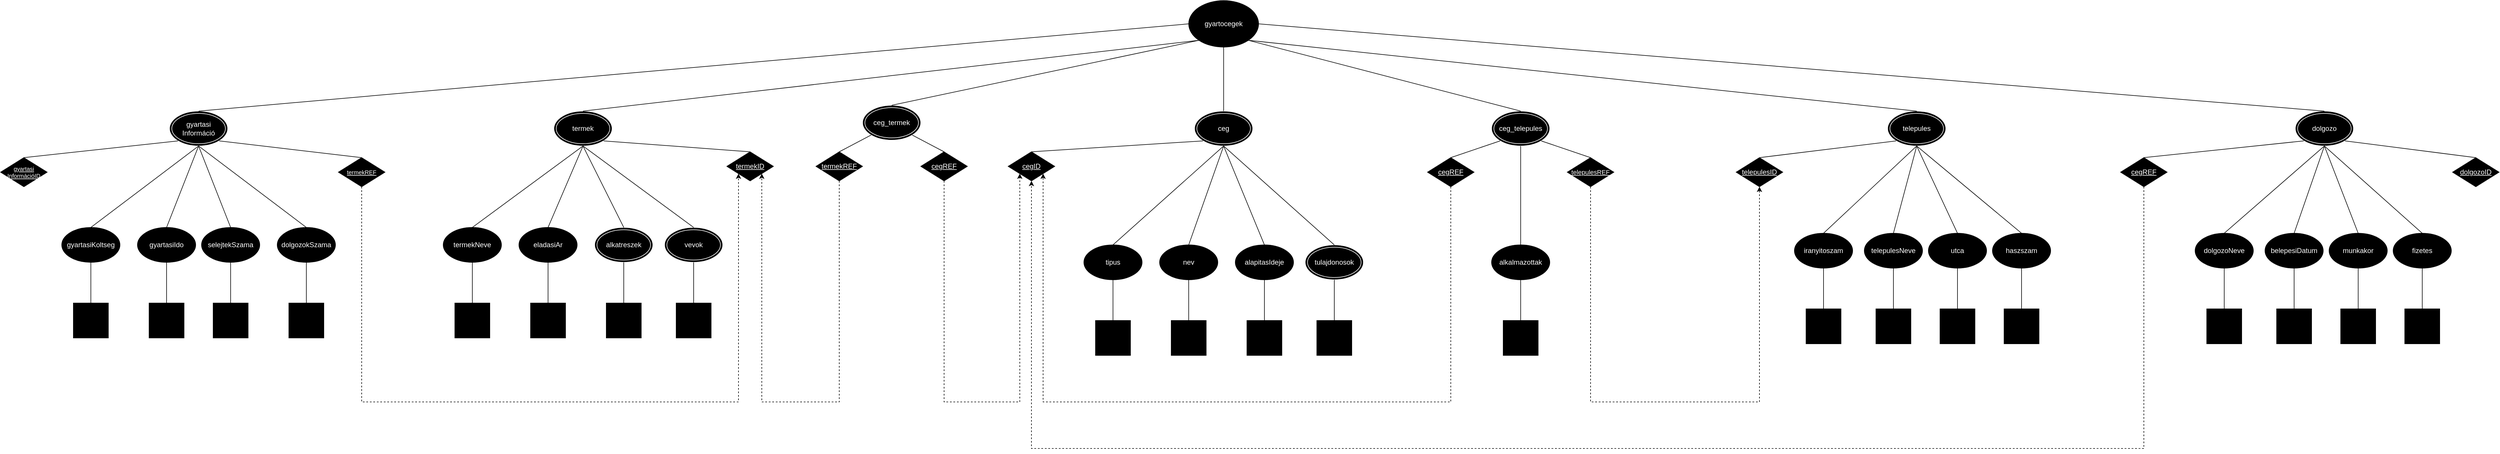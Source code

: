 <mxfile version="22.1.4" type="device">
  <diagram name="1 oldal" id="Rs6_arZtTbq6OqlRmlSQ">
    <mxGraphModel dx="4452" dy="1070" grid="1" gridSize="10" guides="1" tooltips="1" connect="1" arrows="1" fold="1" page="1" pageScale="1" pageWidth="827" pageHeight="1169" math="0" shadow="0">
      <root>
        <mxCell id="0" />
        <mxCell id="1" parent="0" />
        <mxCell id="69vFRkAeD7c9XC2ptMdu-1" value="gyartocegek" style="ellipse;whiteSpace=wrap;html=1;fillColor=#000000;fontColor=#FFFFFF;" vertex="1" parent="1">
          <mxGeometry x="340" y="30" width="120" height="80" as="geometry" />
        </mxCell>
        <mxCell id="69vFRkAeD7c9XC2ptMdu-2" value="ceg" style="ellipse;shape=doubleEllipse;whiteSpace=wrap;html=1;fillColor=#000000;strokeColor=#FFFFFF;fontColor=#FFFFFF;" vertex="1" parent="1">
          <mxGeometry x="350" y="220" width="100" height="60" as="geometry" />
        </mxCell>
        <mxCell id="69vFRkAeD7c9XC2ptMdu-3" value="telepules" style="ellipse;shape=doubleEllipse;whiteSpace=wrap;html=1;fillColor=#000000;strokeColor=#FFFFFF;fontColor=#FFFFFF;" vertex="1" parent="1">
          <mxGeometry x="1540" y="220" width="100" height="60" as="geometry" />
        </mxCell>
        <mxCell id="69vFRkAeD7c9XC2ptMdu-4" value="termek" style="ellipse;shape=doubleEllipse;whiteSpace=wrap;html=1;fillColor=#000000;strokeColor=#FFFFFF;fontColor=#FFFFFF;" vertex="1" parent="1">
          <mxGeometry x="-750" y="220" width="100" height="60" as="geometry" />
        </mxCell>
        <mxCell id="69vFRkAeD7c9XC2ptMdu-5" value="ceg_termek" style="ellipse;shape=doubleEllipse;whiteSpace=wrap;html=1;fillColor=#000000;strokeColor=#FFFFFF;fontColor=#FFFFFF;" vertex="1" parent="1">
          <mxGeometry x="-220" y="210" width="100" height="60" as="geometry" />
        </mxCell>
        <mxCell id="69vFRkAeD7c9XC2ptMdu-6" value="ceg_telepules" style="ellipse;shape=doubleEllipse;whiteSpace=wrap;html=1;fillColor=#000000;strokeColor=#FFFFFF;fontColor=#FFFFFF;" vertex="1" parent="1">
          <mxGeometry x="860" y="220" width="100" height="60" as="geometry" />
        </mxCell>
        <mxCell id="69vFRkAeD7c9XC2ptMdu-7" value="dolgozo" style="ellipse;shape=doubleEllipse;whiteSpace=wrap;html=1;fillColor=#000000;strokeColor=#FFFFFF;fontColor=#FFFFFF;" vertex="1" parent="1">
          <mxGeometry x="2240" y="220" width="100" height="60" as="geometry" />
        </mxCell>
        <mxCell id="69vFRkAeD7c9XC2ptMdu-8" value="gyartasi&lt;br&gt;Információ" style="ellipse;shape=doubleEllipse;whiteSpace=wrap;html=1;fillColor=#000000;strokeColor=#FFFFFF;fontColor=#FFFFFF;" vertex="1" parent="1">
          <mxGeometry x="-1410" y="220" width="100" height="60" as="geometry" />
        </mxCell>
        <mxCell id="69vFRkAeD7c9XC2ptMdu-9" value="&lt;u&gt;cegID&lt;/u&gt;" style="rhombus;whiteSpace=wrap;html=1;fontColor=#FFFFFF;fillColor=#000000;" vertex="1" parent="1">
          <mxGeometry x="30" y="290" width="80" height="50" as="geometry" />
        </mxCell>
        <mxCell id="69vFRkAeD7c9XC2ptMdu-10" value="&lt;u&gt;termekID&lt;/u&gt;" style="rhombus;whiteSpace=wrap;html=1;fontColor=#FFFFFF;fillColor=#000000;" vertex="1" parent="1">
          <mxGeometry x="-453" y="290" width="80" height="50" as="geometry" />
        </mxCell>
        <mxCell id="69vFRkAeD7c9XC2ptMdu-11" value="&lt;u style=&quot;font-size: 10px;&quot;&gt;gyartasi&lt;br style=&quot;font-size: 10px;&quot;&gt;InformációID&lt;br style=&quot;font-size: 10px;&quot;&gt;&lt;/u&gt;" style="rhombus;whiteSpace=wrap;html=1;fontColor=#FFFFFF;fillColor=#000000;fontSize=10;" vertex="1" parent="1">
          <mxGeometry x="-1700" y="300" width="80" height="50" as="geometry" />
        </mxCell>
        <mxCell id="69vFRkAeD7c9XC2ptMdu-12" value="&lt;u&gt;cegREF&lt;/u&gt;" style="rhombus;whiteSpace=wrap;html=1;fontColor=#FFFFFF;fillColor=#000000;" vertex="1" parent="1">
          <mxGeometry x="750" y="300" width="80" height="50" as="geometry" />
        </mxCell>
        <mxCell id="69vFRkAeD7c9XC2ptMdu-13" value="&lt;u style=&quot;font-size: 11px;&quot;&gt;telepulesREF&lt;/u&gt;" style="rhombus;whiteSpace=wrap;html=1;fontColor=#FFFFFF;fillColor=#000000;fontSize=11;" vertex="1" parent="1">
          <mxGeometry x="990" y="300" width="80" height="50" as="geometry" />
        </mxCell>
        <mxCell id="69vFRkAeD7c9XC2ptMdu-14" value="&lt;u&gt;cegREF&lt;/u&gt;" style="rhombus;whiteSpace=wrap;html=1;fontColor=#FFFFFF;fillColor=#000000;" vertex="1" parent="1">
          <mxGeometry x="-120" y="290" width="80" height="50" as="geometry" />
        </mxCell>
        <mxCell id="69vFRkAeD7c9XC2ptMdu-15" value="&lt;u&gt;termekREF&lt;/u&gt;" style="rhombus;whiteSpace=wrap;html=1;fontColor=#FFFFFF;fillColor=#000000;" vertex="1" parent="1">
          <mxGeometry x="-300" y="290" width="80" height="50" as="geometry" />
        </mxCell>
        <mxCell id="69vFRkAeD7c9XC2ptMdu-16" value="&lt;u&gt;telepulesID&lt;/u&gt;" style="rhombus;whiteSpace=wrap;html=1;fontColor=#FFFFFF;fillColor=#000000;" vertex="1" parent="1">
          <mxGeometry x="1280" y="300" width="80" height="50" as="geometry" />
        </mxCell>
        <mxCell id="69vFRkAeD7c9XC2ptMdu-17" value="&lt;u&gt;dolgozoID&lt;/u&gt;" style="rhombus;whiteSpace=wrap;html=1;fontColor=#FFFFFF;fillColor=#000000;" vertex="1" parent="1">
          <mxGeometry x="2510" y="300" width="80" height="50" as="geometry" />
        </mxCell>
        <mxCell id="69vFRkAeD7c9XC2ptMdu-18" value="&lt;u&gt;cegREF&lt;/u&gt;" style="rhombus;whiteSpace=wrap;html=1;fontColor=#FFFFFF;fillColor=#000000;" vertex="1" parent="1">
          <mxGeometry x="1940" y="300" width="80" height="50" as="geometry" />
        </mxCell>
        <mxCell id="69vFRkAeD7c9XC2ptMdu-131" style="edgeStyle=elbowEdgeStyle;rounded=0;orthogonalLoop=1;jettySize=auto;html=1;exitX=0.5;exitY=1;exitDx=0;exitDy=0;entryX=0;entryY=1;entryDx=0;entryDy=0;elbow=vertical;dashed=1;" edge="1" parent="1" source="69vFRkAeD7c9XC2ptMdu-19" target="69vFRkAeD7c9XC2ptMdu-10">
          <mxGeometry relative="1" as="geometry">
            <Array as="points">
              <mxPoint x="-770" y="720" />
            </Array>
          </mxGeometry>
        </mxCell>
        <mxCell id="69vFRkAeD7c9XC2ptMdu-19" value="&lt;u style=&quot;font-size: 10px;&quot;&gt;termekREF&lt;br style=&quot;font-size: 10px;&quot;&gt;&lt;/u&gt;" style="rhombus;whiteSpace=wrap;html=1;fontColor=#FFFFFF;fillColor=#000000;fontSize=10;" vertex="1" parent="1">
          <mxGeometry x="-1120" y="300" width="80" height="50" as="geometry" />
        </mxCell>
        <mxCell id="69vFRkAeD7c9XC2ptMdu-20" value="nev" style="ellipse;whiteSpace=wrap;html=1;fontColor=#FFFFFF;fillColor=#000000;" vertex="1" parent="1">
          <mxGeometry x="290" y="450" width="100" height="60" as="geometry" />
        </mxCell>
        <mxCell id="69vFRkAeD7c9XC2ptMdu-21" value="tipus" style="ellipse;whiteSpace=wrap;html=1;fontColor=#FFFFFF;fillColor=#000000;" vertex="1" parent="1">
          <mxGeometry x="160" y="450" width="100" height="60" as="geometry" />
        </mxCell>
        <mxCell id="69vFRkAeD7c9XC2ptMdu-22" value="alapitasIdeje" style="ellipse;whiteSpace=wrap;html=1;fontColor=#FFFFFF;fillColor=#000000;" vertex="1" parent="1">
          <mxGeometry x="420" y="450" width="100" height="60" as="geometry" />
        </mxCell>
        <mxCell id="69vFRkAeD7c9XC2ptMdu-23" value="tulajdonosok" style="ellipse;shape=doubleEllipse;whiteSpace=wrap;html=1;fillColor=#000000;strokeColor=#FFFFFF;fontColor=#FFFFFF;" vertex="1" parent="1">
          <mxGeometry x="540" y="450" width="100" height="60" as="geometry" />
        </mxCell>
        <mxCell id="69vFRkAeD7c9XC2ptMdu-24" value="" style="whiteSpace=wrap;html=1;aspect=fixed;fillColor=#000000;" vertex="1" parent="1">
          <mxGeometry x="180" y="580" width="60" height="60" as="geometry" />
        </mxCell>
        <mxCell id="69vFRkAeD7c9XC2ptMdu-25" value="" style="whiteSpace=wrap;html=1;aspect=fixed;fillColor=#000000;" vertex="1" parent="1">
          <mxGeometry x="310" y="580" width="60" height="60" as="geometry" />
        </mxCell>
        <mxCell id="69vFRkAeD7c9XC2ptMdu-26" value="" style="whiteSpace=wrap;html=1;aspect=fixed;fillColor=#000000;" vertex="1" parent="1">
          <mxGeometry x="440" y="580" width="60" height="60" as="geometry" />
        </mxCell>
        <mxCell id="69vFRkAeD7c9XC2ptMdu-27" value="" style="whiteSpace=wrap;html=1;aspect=fixed;fillColor=#000000;" vertex="1" parent="1">
          <mxGeometry x="560" y="580" width="60" height="60" as="geometry" />
        </mxCell>
        <mxCell id="69vFRkAeD7c9XC2ptMdu-28" value="alkalmazottak" style="ellipse;whiteSpace=wrap;html=1;fontColor=#FFFFFF;fillColor=#000000;" vertex="1" parent="1">
          <mxGeometry x="860" y="450" width="100" height="60" as="geometry" />
        </mxCell>
        <mxCell id="69vFRkAeD7c9XC2ptMdu-29" value="" style="whiteSpace=wrap;html=1;aspect=fixed;fillColor=#000000;" vertex="1" parent="1">
          <mxGeometry x="880" y="580" width="60" height="60" as="geometry" />
        </mxCell>
        <mxCell id="69vFRkAeD7c9XC2ptMdu-32" value="iranyitoszam" style="ellipse;whiteSpace=wrap;html=1;fontColor=#FFFFFF;fillColor=#000000;" vertex="1" parent="1">
          <mxGeometry x="1380" y="430" width="100" height="60" as="geometry" />
        </mxCell>
        <mxCell id="69vFRkAeD7c9XC2ptMdu-33" value="" style="whiteSpace=wrap;html=1;aspect=fixed;fillColor=#000000;" vertex="1" parent="1">
          <mxGeometry x="1400" y="560" width="60" height="60" as="geometry" />
        </mxCell>
        <mxCell id="69vFRkAeD7c9XC2ptMdu-34" value="telepulesNeve" style="ellipse;whiteSpace=wrap;html=1;fontColor=#FFFFFF;fillColor=#000000;" vertex="1" parent="1">
          <mxGeometry x="1500" y="430" width="100" height="60" as="geometry" />
        </mxCell>
        <mxCell id="69vFRkAeD7c9XC2ptMdu-35" value="" style="whiteSpace=wrap;html=1;aspect=fixed;fillColor=#000000;" vertex="1" parent="1">
          <mxGeometry x="1520" y="560" width="60" height="60" as="geometry" />
        </mxCell>
        <mxCell id="69vFRkAeD7c9XC2ptMdu-36" value="utca" style="ellipse;whiteSpace=wrap;html=1;fontColor=#FFFFFF;fillColor=#000000;" vertex="1" parent="1">
          <mxGeometry x="1610" y="430" width="100" height="60" as="geometry" />
        </mxCell>
        <mxCell id="69vFRkAeD7c9XC2ptMdu-37" value="" style="whiteSpace=wrap;html=1;aspect=fixed;fillColor=#000000;" vertex="1" parent="1">
          <mxGeometry x="1630" y="560" width="60" height="60" as="geometry" />
        </mxCell>
        <mxCell id="69vFRkAeD7c9XC2ptMdu-38" value="haszszam" style="ellipse;whiteSpace=wrap;html=1;fontColor=#FFFFFF;fillColor=#000000;" vertex="1" parent="1">
          <mxGeometry x="1720" y="430" width="100" height="60" as="geometry" />
        </mxCell>
        <mxCell id="69vFRkAeD7c9XC2ptMdu-39" value="" style="whiteSpace=wrap;html=1;aspect=fixed;fillColor=#000000;" vertex="1" parent="1">
          <mxGeometry x="1740" y="560" width="60" height="60" as="geometry" />
        </mxCell>
        <mxCell id="69vFRkAeD7c9XC2ptMdu-40" value="dolgozoNeve" style="ellipse;whiteSpace=wrap;html=1;fontColor=#FFFFFF;fillColor=#000000;" vertex="1" parent="1">
          <mxGeometry x="2068" y="430" width="100" height="60" as="geometry" />
        </mxCell>
        <mxCell id="69vFRkAeD7c9XC2ptMdu-41" value="" style="whiteSpace=wrap;html=1;aspect=fixed;fillColor=#000000;" vertex="1" parent="1">
          <mxGeometry x="2088" y="560" width="60" height="60" as="geometry" />
        </mxCell>
        <mxCell id="69vFRkAeD7c9XC2ptMdu-42" value="belepesiDatum" style="ellipse;whiteSpace=wrap;html=1;fontColor=#FFFFFF;fillColor=#000000;" vertex="1" parent="1">
          <mxGeometry x="2188" y="430" width="100" height="60" as="geometry" />
        </mxCell>
        <mxCell id="69vFRkAeD7c9XC2ptMdu-43" value="" style="whiteSpace=wrap;html=1;aspect=fixed;fillColor=#000000;" vertex="1" parent="1">
          <mxGeometry x="2208" y="560" width="60" height="60" as="geometry" />
        </mxCell>
        <mxCell id="69vFRkAeD7c9XC2ptMdu-44" value="munkakor" style="ellipse;whiteSpace=wrap;html=1;fontColor=#FFFFFF;fillColor=#000000;" vertex="1" parent="1">
          <mxGeometry x="2298" y="430" width="100" height="60" as="geometry" />
        </mxCell>
        <mxCell id="69vFRkAeD7c9XC2ptMdu-45" value="" style="whiteSpace=wrap;html=1;aspect=fixed;fillColor=#000000;" vertex="1" parent="1">
          <mxGeometry x="2318" y="560" width="60" height="60" as="geometry" />
        </mxCell>
        <mxCell id="69vFRkAeD7c9XC2ptMdu-46" value="fizetes" style="ellipse;whiteSpace=wrap;html=1;fontColor=#FFFFFF;fillColor=#000000;" vertex="1" parent="1">
          <mxGeometry x="2408" y="430" width="100" height="60" as="geometry" />
        </mxCell>
        <mxCell id="69vFRkAeD7c9XC2ptMdu-47" value="" style="whiteSpace=wrap;html=1;aspect=fixed;fillColor=#000000;" vertex="1" parent="1">
          <mxGeometry x="2428" y="560" width="60" height="60" as="geometry" />
        </mxCell>
        <mxCell id="69vFRkAeD7c9XC2ptMdu-48" value="eladasiAr" style="ellipse;whiteSpace=wrap;html=1;fontColor=#FFFFFF;fillColor=#000000;" vertex="1" parent="1">
          <mxGeometry x="-810" y="420" width="100" height="60" as="geometry" />
        </mxCell>
        <mxCell id="69vFRkAeD7c9XC2ptMdu-49" value="termekNeve" style="ellipse;whiteSpace=wrap;html=1;fontColor=#FFFFFF;fillColor=#000000;" vertex="1" parent="1">
          <mxGeometry x="-940" y="420" width="100" height="60" as="geometry" />
        </mxCell>
        <mxCell id="69vFRkAeD7c9XC2ptMdu-50" value="" style="whiteSpace=wrap;html=1;aspect=fixed;fillColor=#000000;" vertex="1" parent="1">
          <mxGeometry x="-920" y="550" width="60" height="60" as="geometry" />
        </mxCell>
        <mxCell id="69vFRkAeD7c9XC2ptMdu-51" value="" style="whiteSpace=wrap;html=1;aspect=fixed;fillColor=#000000;" vertex="1" parent="1">
          <mxGeometry x="-790" y="550" width="60" height="60" as="geometry" />
        </mxCell>
        <mxCell id="69vFRkAeD7c9XC2ptMdu-52" value="alkatreszek" style="ellipse;shape=doubleEllipse;whiteSpace=wrap;html=1;fillColor=#000000;strokeColor=#FFFFFF;fontColor=#FFFFFF;" vertex="1" parent="1">
          <mxGeometry x="-680" y="420" width="100" height="60" as="geometry" />
        </mxCell>
        <mxCell id="69vFRkAeD7c9XC2ptMdu-53" value="" style="whiteSpace=wrap;html=1;aspect=fixed;fillColor=#000000;" vertex="1" parent="1">
          <mxGeometry x="-660" y="550" width="60" height="60" as="geometry" />
        </mxCell>
        <mxCell id="69vFRkAeD7c9XC2ptMdu-54" value="vevok" style="ellipse;shape=doubleEllipse;whiteSpace=wrap;html=1;fillColor=#000000;strokeColor=#FFFFFF;fontColor=#FFFFFF;" vertex="1" parent="1">
          <mxGeometry x="-560" y="420" width="100" height="60" as="geometry" />
        </mxCell>
        <mxCell id="69vFRkAeD7c9XC2ptMdu-55" value="" style="whiteSpace=wrap;html=1;aspect=fixed;fillColor=#000000;" vertex="1" parent="1">
          <mxGeometry x="-540" y="550" width="60" height="60" as="geometry" />
        </mxCell>
        <mxCell id="69vFRkAeD7c9XC2ptMdu-56" value="gyartasiIdo" style="ellipse;whiteSpace=wrap;html=1;fontColor=#FFFFFF;fillColor=#000000;" vertex="1" parent="1">
          <mxGeometry x="-1465" y="420" width="100" height="60" as="geometry" />
        </mxCell>
        <mxCell id="69vFRkAeD7c9XC2ptMdu-57" value="gyartasiKoltseg" style="ellipse;whiteSpace=wrap;html=1;fontColor=#FFFFFF;fillColor=#000000;" vertex="1" parent="1">
          <mxGeometry x="-1595" y="420" width="100" height="60" as="geometry" />
        </mxCell>
        <mxCell id="69vFRkAeD7c9XC2ptMdu-58" value="" style="whiteSpace=wrap;html=1;aspect=fixed;fillColor=#000000;" vertex="1" parent="1">
          <mxGeometry x="-1575" y="550" width="60" height="60" as="geometry" />
        </mxCell>
        <mxCell id="69vFRkAeD7c9XC2ptMdu-59" value="" style="whiteSpace=wrap;html=1;aspect=fixed;fillColor=#000000;" vertex="1" parent="1">
          <mxGeometry x="-1445" y="550" width="60" height="60" as="geometry" />
        </mxCell>
        <mxCell id="69vFRkAeD7c9XC2ptMdu-60" value="dolgozokSzama" style="ellipse;whiteSpace=wrap;html=1;fontColor=#FFFFFF;fillColor=#000000;" vertex="1" parent="1">
          <mxGeometry x="-1225" y="420" width="100" height="60" as="geometry" />
        </mxCell>
        <mxCell id="69vFRkAeD7c9XC2ptMdu-61" value="selejtekSzama" style="ellipse;whiteSpace=wrap;html=1;fontColor=#FFFFFF;fillColor=#000000;" vertex="1" parent="1">
          <mxGeometry x="-1355" y="420" width="100" height="60" as="geometry" />
        </mxCell>
        <mxCell id="69vFRkAeD7c9XC2ptMdu-62" value="" style="whiteSpace=wrap;html=1;aspect=fixed;fillColor=#000000;" vertex="1" parent="1">
          <mxGeometry x="-1335" y="550" width="60" height="60" as="geometry" />
        </mxCell>
        <mxCell id="69vFRkAeD7c9XC2ptMdu-63" value="" style="whiteSpace=wrap;html=1;aspect=fixed;fillColor=#000000;" vertex="1" parent="1">
          <mxGeometry x="-1205" y="550" width="60" height="60" as="geometry" />
        </mxCell>
        <mxCell id="69vFRkAeD7c9XC2ptMdu-68" value="" style="endArrow=none;html=1;rounded=0;entryX=0.5;entryY=1;entryDx=0;entryDy=0;exitX=0.5;exitY=0;exitDx=0;exitDy=0;strokeWidth=1;" edge="1" parent="1" source="69vFRkAeD7c9XC2ptMdu-60" target="69vFRkAeD7c9XC2ptMdu-8">
          <mxGeometry width="50" height="50" relative="1" as="geometry">
            <mxPoint x="-980" y="370" as="sourcePoint" />
            <mxPoint x="-930" y="320" as="targetPoint" />
          </mxGeometry>
        </mxCell>
        <mxCell id="69vFRkAeD7c9XC2ptMdu-69" value="" style="endArrow=none;html=1;rounded=0;entryX=0.5;entryY=1;entryDx=0;entryDy=0;exitX=0.5;exitY=0;exitDx=0;exitDy=0;strokeWidth=1;" edge="1" parent="1" source="69vFRkAeD7c9XC2ptMdu-61" target="69vFRkAeD7c9XC2ptMdu-8">
          <mxGeometry width="50" height="50" relative="1" as="geometry">
            <mxPoint x="-1165" y="430" as="sourcePoint" />
            <mxPoint x="-1350" y="290" as="targetPoint" />
          </mxGeometry>
        </mxCell>
        <mxCell id="69vFRkAeD7c9XC2ptMdu-70" value="" style="endArrow=none;html=1;rounded=0;entryX=0.5;entryY=1;entryDx=0;entryDy=0;exitX=0.5;exitY=0;exitDx=0;exitDy=0;strokeWidth=1;" edge="1" parent="1" source="69vFRkAeD7c9XC2ptMdu-56" target="69vFRkAeD7c9XC2ptMdu-8">
          <mxGeometry width="50" height="50" relative="1" as="geometry">
            <mxPoint x="-1295" y="430" as="sourcePoint" />
            <mxPoint x="-1350" y="290" as="targetPoint" />
          </mxGeometry>
        </mxCell>
        <mxCell id="69vFRkAeD7c9XC2ptMdu-71" value="" style="endArrow=none;html=1;rounded=0;entryX=0.5;entryY=1;entryDx=0;entryDy=0;exitX=0.5;exitY=0;exitDx=0;exitDy=0;strokeWidth=1;" edge="1" parent="1" source="69vFRkAeD7c9XC2ptMdu-57" target="69vFRkAeD7c9XC2ptMdu-8">
          <mxGeometry width="50" height="50" relative="1" as="geometry">
            <mxPoint x="-1285" y="440" as="sourcePoint" />
            <mxPoint x="-1340" y="300" as="targetPoint" />
          </mxGeometry>
        </mxCell>
        <mxCell id="69vFRkAeD7c9XC2ptMdu-72" value="" style="endArrow=none;html=1;rounded=0;entryX=0.5;entryY=1;entryDx=0;entryDy=0;strokeWidth=1;" edge="1" parent="1" source="69vFRkAeD7c9XC2ptMdu-58" target="69vFRkAeD7c9XC2ptMdu-57">
          <mxGeometry width="50" height="50" relative="1" as="geometry">
            <mxPoint x="-1535" y="430" as="sourcePoint" />
            <mxPoint x="-1350" y="290" as="targetPoint" />
          </mxGeometry>
        </mxCell>
        <mxCell id="69vFRkAeD7c9XC2ptMdu-73" value="" style="endArrow=none;html=1;rounded=0;entryX=0.5;entryY=1;entryDx=0;entryDy=0;strokeWidth=1;exitX=0.5;exitY=0;exitDx=0;exitDy=0;" edge="1" parent="1" source="69vFRkAeD7c9XC2ptMdu-59" target="69vFRkAeD7c9XC2ptMdu-56">
          <mxGeometry width="50" height="50" relative="1" as="geometry">
            <mxPoint x="-1535" y="560" as="sourcePoint" />
            <mxPoint x="-1535" y="490" as="targetPoint" />
          </mxGeometry>
        </mxCell>
        <mxCell id="69vFRkAeD7c9XC2ptMdu-74" value="" style="endArrow=none;html=1;rounded=0;entryX=0.5;entryY=1;entryDx=0;entryDy=0;strokeWidth=1;exitX=0.5;exitY=0;exitDx=0;exitDy=0;" edge="1" parent="1" source="69vFRkAeD7c9XC2ptMdu-62" target="69vFRkAeD7c9XC2ptMdu-61">
          <mxGeometry width="50" height="50" relative="1" as="geometry">
            <mxPoint x="-1525" y="570" as="sourcePoint" />
            <mxPoint x="-1525" y="500" as="targetPoint" />
          </mxGeometry>
        </mxCell>
        <mxCell id="69vFRkAeD7c9XC2ptMdu-75" value="" style="endArrow=none;html=1;rounded=0;entryX=0.5;entryY=1;entryDx=0;entryDy=0;strokeWidth=1;exitX=0.5;exitY=0;exitDx=0;exitDy=0;" edge="1" parent="1" source="69vFRkAeD7c9XC2ptMdu-63" target="69vFRkAeD7c9XC2ptMdu-60">
          <mxGeometry width="50" height="50" relative="1" as="geometry">
            <mxPoint x="-1515" y="580" as="sourcePoint" />
            <mxPoint x="-1515" y="510" as="targetPoint" />
          </mxGeometry>
        </mxCell>
        <mxCell id="69vFRkAeD7c9XC2ptMdu-76" value="" style="endArrow=none;html=1;rounded=0;entryX=0.5;entryY=1;entryDx=0;entryDy=0;strokeWidth=1;exitX=0.5;exitY=0;exitDx=0;exitDy=0;" edge="1" parent="1" source="69vFRkAeD7c9XC2ptMdu-49" target="69vFRkAeD7c9XC2ptMdu-4">
          <mxGeometry width="50" height="50" relative="1" as="geometry">
            <mxPoint x="-1505" y="590" as="sourcePoint" />
            <mxPoint x="-1505" y="520" as="targetPoint" />
          </mxGeometry>
        </mxCell>
        <mxCell id="69vFRkAeD7c9XC2ptMdu-78" value="" style="endArrow=none;html=1;rounded=0;entryX=0.5;entryY=1;entryDx=0;entryDy=0;strokeWidth=1;exitX=0.5;exitY=0;exitDx=0;exitDy=0;" edge="1" parent="1" source="69vFRkAeD7c9XC2ptMdu-48" target="69vFRkAeD7c9XC2ptMdu-4">
          <mxGeometry width="50" height="50" relative="1" as="geometry">
            <mxPoint x="-880" y="430" as="sourcePoint" />
            <mxPoint x="-690" y="290" as="targetPoint" />
          </mxGeometry>
        </mxCell>
        <mxCell id="69vFRkAeD7c9XC2ptMdu-79" value="" style="endArrow=none;html=1;rounded=0;entryX=0.5;entryY=1;entryDx=0;entryDy=0;strokeWidth=1;exitX=0.5;exitY=0;exitDx=0;exitDy=0;" edge="1" parent="1" source="69vFRkAeD7c9XC2ptMdu-52" target="69vFRkAeD7c9XC2ptMdu-4">
          <mxGeometry width="50" height="50" relative="1" as="geometry">
            <mxPoint x="-870" y="440" as="sourcePoint" />
            <mxPoint x="-680" y="300" as="targetPoint" />
          </mxGeometry>
        </mxCell>
        <mxCell id="69vFRkAeD7c9XC2ptMdu-80" value="" style="endArrow=none;html=1;rounded=0;entryX=0.5;entryY=1;entryDx=0;entryDy=0;strokeWidth=1;exitX=0.5;exitY=0;exitDx=0;exitDy=0;" edge="1" parent="1" source="69vFRkAeD7c9XC2ptMdu-54" target="69vFRkAeD7c9XC2ptMdu-4">
          <mxGeometry width="50" height="50" relative="1" as="geometry">
            <mxPoint x="-860" y="450" as="sourcePoint" />
            <mxPoint x="-670" y="310" as="targetPoint" />
          </mxGeometry>
        </mxCell>
        <mxCell id="69vFRkAeD7c9XC2ptMdu-81" value="" style="endArrow=none;html=1;rounded=0;entryX=0.5;entryY=1;entryDx=0;entryDy=0;strokeWidth=1;exitX=0.5;exitY=0;exitDx=0;exitDy=0;" edge="1" parent="1" source="69vFRkAeD7c9XC2ptMdu-50" target="69vFRkAeD7c9XC2ptMdu-49">
          <mxGeometry width="50" height="50" relative="1" as="geometry">
            <mxPoint x="-850" y="460" as="sourcePoint" />
            <mxPoint x="-660" y="320" as="targetPoint" />
          </mxGeometry>
        </mxCell>
        <mxCell id="69vFRkAeD7c9XC2ptMdu-82" value="" style="endArrow=none;html=1;rounded=0;entryX=0.5;entryY=1;entryDx=0;entryDy=0;strokeWidth=1;exitX=0.5;exitY=0;exitDx=0;exitDy=0;" edge="1" parent="1" source="69vFRkAeD7c9XC2ptMdu-51" target="69vFRkAeD7c9XC2ptMdu-48">
          <mxGeometry width="50" height="50" relative="1" as="geometry">
            <mxPoint x="-880" y="560" as="sourcePoint" />
            <mxPoint x="-880" y="490" as="targetPoint" />
          </mxGeometry>
        </mxCell>
        <mxCell id="69vFRkAeD7c9XC2ptMdu-83" value="" style="endArrow=none;html=1;rounded=0;entryX=0.5;entryY=1;entryDx=0;entryDy=0;strokeWidth=1;exitX=0.5;exitY=0;exitDx=0;exitDy=0;" edge="1" parent="1" source="69vFRkAeD7c9XC2ptMdu-53" target="69vFRkAeD7c9XC2ptMdu-52">
          <mxGeometry width="50" height="50" relative="1" as="geometry">
            <mxPoint x="-870" y="570" as="sourcePoint" />
            <mxPoint x="-870" y="500" as="targetPoint" />
          </mxGeometry>
        </mxCell>
        <mxCell id="69vFRkAeD7c9XC2ptMdu-84" value="" style="endArrow=none;html=1;rounded=0;entryX=0.5;entryY=1;entryDx=0;entryDy=0;strokeWidth=1;exitX=0.5;exitY=0;exitDx=0;exitDy=0;" edge="1" parent="1" source="69vFRkAeD7c9XC2ptMdu-55" target="69vFRkAeD7c9XC2ptMdu-54">
          <mxGeometry width="50" height="50" relative="1" as="geometry">
            <mxPoint x="-860" y="580" as="sourcePoint" />
            <mxPoint x="-860" y="510" as="targetPoint" />
          </mxGeometry>
        </mxCell>
        <mxCell id="69vFRkAeD7c9XC2ptMdu-85" value="" style="endArrow=none;html=1;rounded=0;entryX=0;entryY=1;entryDx=0;entryDy=0;exitX=0.5;exitY=0;exitDx=0;exitDy=0;strokeWidth=1;" edge="1" parent="1" source="69vFRkAeD7c9XC2ptMdu-11" target="69vFRkAeD7c9XC2ptMdu-8">
          <mxGeometry width="50" height="50" relative="1" as="geometry">
            <mxPoint x="-1535" y="430" as="sourcePoint" />
            <mxPoint x="-1350" y="290" as="targetPoint" />
          </mxGeometry>
        </mxCell>
        <mxCell id="69vFRkAeD7c9XC2ptMdu-86" value="" style="endArrow=none;html=1;rounded=0;entryX=1;entryY=1;entryDx=0;entryDy=0;exitX=0.5;exitY=0;exitDx=0;exitDy=0;strokeWidth=1;" edge="1" parent="1" source="69vFRkAeD7c9XC2ptMdu-19" target="69vFRkAeD7c9XC2ptMdu-8">
          <mxGeometry width="50" height="50" relative="1" as="geometry">
            <mxPoint x="-1525" y="440" as="sourcePoint" />
            <mxPoint x="-1340" y="300" as="targetPoint" />
          </mxGeometry>
        </mxCell>
        <mxCell id="69vFRkAeD7c9XC2ptMdu-87" value="" style="endArrow=none;html=1;rounded=0;entryX=1;entryY=1;entryDx=0;entryDy=0;strokeWidth=1;exitX=0.5;exitY=0;exitDx=0;exitDy=0;" edge="1" parent="1" source="69vFRkAeD7c9XC2ptMdu-10" target="69vFRkAeD7c9XC2ptMdu-4">
          <mxGeometry width="50" height="50" relative="1" as="geometry">
            <mxPoint x="-500" y="430" as="sourcePoint" />
            <mxPoint x="-690" y="290" as="targetPoint" />
          </mxGeometry>
        </mxCell>
        <mxCell id="69vFRkAeD7c9XC2ptMdu-88" value="" style="endArrow=none;html=1;rounded=0;entryX=0;entryY=1;entryDx=0;entryDy=0;strokeWidth=1;exitX=0.5;exitY=0;exitDx=0;exitDy=0;" edge="1" parent="1" source="69vFRkAeD7c9XC2ptMdu-15" target="69vFRkAeD7c9XC2ptMdu-5">
          <mxGeometry width="50" height="50" relative="1" as="geometry">
            <mxPoint x="-260" y="300" as="sourcePoint" />
            <mxPoint x="-680" y="300" as="targetPoint" />
          </mxGeometry>
        </mxCell>
        <mxCell id="69vFRkAeD7c9XC2ptMdu-89" value="" style="endArrow=none;html=1;rounded=0;entryX=1;entryY=1;entryDx=0;entryDy=0;strokeWidth=1;exitX=0.5;exitY=0;exitDx=0;exitDy=0;" edge="1" parent="1" source="69vFRkAeD7c9XC2ptMdu-14" target="69vFRkAeD7c9XC2ptMdu-5">
          <mxGeometry width="50" height="50" relative="1" as="geometry">
            <mxPoint x="-480" y="450" as="sourcePoint" />
            <mxPoint x="-670" y="310" as="targetPoint" />
          </mxGeometry>
        </mxCell>
        <mxCell id="69vFRkAeD7c9XC2ptMdu-90" value="" style="endArrow=none;html=1;rounded=0;entryX=0.5;entryY=0;entryDx=0;entryDy=0;strokeWidth=1;exitX=0;exitY=1;exitDx=0;exitDy=0;" edge="1" parent="1" source="69vFRkAeD7c9XC2ptMdu-2" target="69vFRkAeD7c9XC2ptMdu-9">
          <mxGeometry width="50" height="50" relative="1" as="geometry">
            <mxPoint x="-70" y="300" as="sourcePoint" />
            <mxPoint x="-125" y="271" as="targetPoint" />
          </mxGeometry>
        </mxCell>
        <mxCell id="69vFRkAeD7c9XC2ptMdu-91" value="" style="endArrow=none;html=1;rounded=0;entryX=0.5;entryY=0;entryDx=0;entryDy=0;strokeWidth=1;exitX=0.5;exitY=1;exitDx=0;exitDy=0;" edge="1" parent="1" source="69vFRkAeD7c9XC2ptMdu-2" target="69vFRkAeD7c9XC2ptMdu-21">
          <mxGeometry width="50" height="50" relative="1" as="geometry">
            <mxPoint x="-60" y="310" as="sourcePoint" />
            <mxPoint x="-115" y="281" as="targetPoint" />
          </mxGeometry>
        </mxCell>
        <mxCell id="69vFRkAeD7c9XC2ptMdu-92" value="" style="endArrow=none;html=1;rounded=0;entryX=0.5;entryY=0;entryDx=0;entryDy=0;strokeWidth=1;exitX=0.5;exitY=1;exitDx=0;exitDy=0;" edge="1" parent="1" source="69vFRkAeD7c9XC2ptMdu-2" target="69vFRkAeD7c9XC2ptMdu-20">
          <mxGeometry width="50" height="50" relative="1" as="geometry">
            <mxPoint x="410" y="290" as="sourcePoint" />
            <mxPoint x="220" y="460" as="targetPoint" />
          </mxGeometry>
        </mxCell>
        <mxCell id="69vFRkAeD7c9XC2ptMdu-93" value="" style="endArrow=none;html=1;rounded=0;entryX=0.5;entryY=0;entryDx=0;entryDy=0;strokeWidth=1;exitX=0.5;exitY=1;exitDx=0;exitDy=0;" edge="1" parent="1" source="69vFRkAeD7c9XC2ptMdu-2" target="69vFRkAeD7c9XC2ptMdu-22">
          <mxGeometry width="50" height="50" relative="1" as="geometry">
            <mxPoint x="420" y="300" as="sourcePoint" />
            <mxPoint x="230" y="470" as="targetPoint" />
          </mxGeometry>
        </mxCell>
        <mxCell id="69vFRkAeD7c9XC2ptMdu-94" value="" style="endArrow=none;html=1;rounded=0;entryX=0.5;entryY=0;entryDx=0;entryDy=0;strokeWidth=1;exitX=0.5;exitY=1;exitDx=0;exitDy=0;" edge="1" parent="1" source="69vFRkAeD7c9XC2ptMdu-2" target="69vFRkAeD7c9XC2ptMdu-23">
          <mxGeometry width="50" height="50" relative="1" as="geometry">
            <mxPoint x="430" y="310" as="sourcePoint" />
            <mxPoint x="240" y="480" as="targetPoint" />
          </mxGeometry>
        </mxCell>
        <mxCell id="69vFRkAeD7c9XC2ptMdu-95" value="" style="endArrow=none;html=1;rounded=0;entryX=0.5;entryY=0;entryDx=0;entryDy=0;strokeWidth=1;exitX=0.5;exitY=1;exitDx=0;exitDy=0;" edge="1" parent="1" source="69vFRkAeD7c9XC2ptMdu-21" target="69vFRkAeD7c9XC2ptMdu-24">
          <mxGeometry width="50" height="50" relative="1" as="geometry">
            <mxPoint x="440" y="320" as="sourcePoint" />
            <mxPoint x="250" y="490" as="targetPoint" />
          </mxGeometry>
        </mxCell>
        <mxCell id="69vFRkAeD7c9XC2ptMdu-96" value="" style="endArrow=none;html=1;rounded=0;entryX=0.5;entryY=0;entryDx=0;entryDy=0;strokeWidth=1;exitX=0.5;exitY=1;exitDx=0;exitDy=0;" edge="1" parent="1" source="69vFRkAeD7c9XC2ptMdu-20" target="69vFRkAeD7c9XC2ptMdu-25">
          <mxGeometry width="50" height="50" relative="1" as="geometry">
            <mxPoint x="220" y="520" as="sourcePoint" />
            <mxPoint x="220" y="590" as="targetPoint" />
          </mxGeometry>
        </mxCell>
        <mxCell id="69vFRkAeD7c9XC2ptMdu-97" value="" style="endArrow=none;html=1;rounded=0;entryX=0.5;entryY=0;entryDx=0;entryDy=0;strokeWidth=1;exitX=0.5;exitY=1;exitDx=0;exitDy=0;" edge="1" parent="1" source="69vFRkAeD7c9XC2ptMdu-22" target="69vFRkAeD7c9XC2ptMdu-26">
          <mxGeometry width="50" height="50" relative="1" as="geometry">
            <mxPoint x="230" y="530" as="sourcePoint" />
            <mxPoint x="230" y="600" as="targetPoint" />
          </mxGeometry>
        </mxCell>
        <mxCell id="69vFRkAeD7c9XC2ptMdu-98" value="" style="endArrow=none;html=1;rounded=0;entryX=0.5;entryY=0;entryDx=0;entryDy=0;strokeWidth=1;exitX=0.5;exitY=1;exitDx=0;exitDy=0;" edge="1" parent="1" source="69vFRkAeD7c9XC2ptMdu-23" target="69vFRkAeD7c9XC2ptMdu-27">
          <mxGeometry width="50" height="50" relative="1" as="geometry">
            <mxPoint x="240" y="540" as="sourcePoint" />
            <mxPoint x="240" y="610" as="targetPoint" />
          </mxGeometry>
        </mxCell>
        <mxCell id="69vFRkAeD7c9XC2ptMdu-99" value="" style="endArrow=none;html=1;rounded=0;entryX=0.5;entryY=0;entryDx=0;entryDy=0;strokeWidth=1;exitX=0;exitY=1;exitDx=0;exitDy=0;" edge="1" parent="1" source="69vFRkAeD7c9XC2ptMdu-6" target="69vFRkAeD7c9XC2ptMdu-12">
          <mxGeometry width="50" height="50" relative="1" as="geometry">
            <mxPoint x="410" y="290" as="sourcePoint" />
            <mxPoint x="600" y="460" as="targetPoint" />
          </mxGeometry>
        </mxCell>
        <mxCell id="69vFRkAeD7c9XC2ptMdu-100" value="" style="endArrow=none;html=1;rounded=0;entryX=0.5;entryY=0;entryDx=0;entryDy=0;strokeWidth=1;exitX=1;exitY=1;exitDx=0;exitDy=0;" edge="1" parent="1" source="69vFRkAeD7c9XC2ptMdu-6" target="69vFRkAeD7c9XC2ptMdu-13">
          <mxGeometry width="50" height="50" relative="1" as="geometry">
            <mxPoint x="420" y="300" as="sourcePoint" />
            <mxPoint x="610" y="470" as="targetPoint" />
          </mxGeometry>
        </mxCell>
        <mxCell id="69vFRkAeD7c9XC2ptMdu-101" value="" style="endArrow=none;html=1;rounded=0;entryX=0.5;entryY=0;entryDx=0;entryDy=0;strokeWidth=1;exitX=0.5;exitY=1;exitDx=0;exitDy=0;" edge="1" parent="1" source="69vFRkAeD7c9XC2ptMdu-6" target="69vFRkAeD7c9XC2ptMdu-28">
          <mxGeometry width="50" height="50" relative="1" as="geometry">
            <mxPoint x="955" y="281" as="sourcePoint" />
            <mxPoint x="1040" y="310" as="targetPoint" />
          </mxGeometry>
        </mxCell>
        <mxCell id="69vFRkAeD7c9XC2ptMdu-102" value="" style="endArrow=none;html=1;rounded=0;strokeWidth=1;exitX=0.5;exitY=1;exitDx=0;exitDy=0;" edge="1" parent="1" source="69vFRkAeD7c9XC2ptMdu-28" target="69vFRkAeD7c9XC2ptMdu-29">
          <mxGeometry width="50" height="50" relative="1" as="geometry">
            <mxPoint x="920" y="290" as="sourcePoint" />
            <mxPoint x="920" y="460" as="targetPoint" />
          </mxGeometry>
        </mxCell>
        <mxCell id="69vFRkAeD7c9XC2ptMdu-103" value="" style="endArrow=none;html=1;rounded=0;entryX=0.5;entryY=0;entryDx=0;entryDy=0;strokeWidth=1;exitX=0;exitY=1;exitDx=0;exitDy=0;" edge="1" parent="1" source="69vFRkAeD7c9XC2ptMdu-3" target="69vFRkAeD7c9XC2ptMdu-16">
          <mxGeometry width="50" height="50" relative="1" as="geometry">
            <mxPoint x="930" y="300" as="sourcePoint" />
            <mxPoint x="930" y="470" as="targetPoint" />
          </mxGeometry>
        </mxCell>
        <mxCell id="69vFRkAeD7c9XC2ptMdu-104" value="" style="endArrow=none;html=1;rounded=0;entryX=0.5;entryY=0;entryDx=0;entryDy=0;strokeWidth=1;exitX=0.5;exitY=1;exitDx=0;exitDy=0;" edge="1" parent="1" source="69vFRkAeD7c9XC2ptMdu-3" target="69vFRkAeD7c9XC2ptMdu-32">
          <mxGeometry width="50" height="50" relative="1" as="geometry">
            <mxPoint x="940" y="310" as="sourcePoint" />
            <mxPoint x="940" y="480" as="targetPoint" />
          </mxGeometry>
        </mxCell>
        <mxCell id="69vFRkAeD7c9XC2ptMdu-105" value="" style="endArrow=none;html=1;rounded=0;entryX=0.5;entryY=0;entryDx=0;entryDy=0;strokeWidth=1;exitX=0.5;exitY=1;exitDx=0;exitDy=0;" edge="1" parent="1" source="69vFRkAeD7c9XC2ptMdu-3" target="69vFRkAeD7c9XC2ptMdu-34">
          <mxGeometry width="50" height="50" relative="1" as="geometry">
            <mxPoint x="1600" y="290" as="sourcePoint" />
            <mxPoint x="1440" y="440" as="targetPoint" />
          </mxGeometry>
        </mxCell>
        <mxCell id="69vFRkAeD7c9XC2ptMdu-106" value="" style="endArrow=none;html=1;rounded=0;entryX=0.5;entryY=0;entryDx=0;entryDy=0;strokeWidth=1;exitX=0.5;exitY=1;exitDx=0;exitDy=0;" edge="1" parent="1" source="69vFRkAeD7c9XC2ptMdu-3" target="69vFRkAeD7c9XC2ptMdu-36">
          <mxGeometry width="50" height="50" relative="1" as="geometry">
            <mxPoint x="1610" y="300" as="sourcePoint" />
            <mxPoint x="1450" y="450" as="targetPoint" />
          </mxGeometry>
        </mxCell>
        <mxCell id="69vFRkAeD7c9XC2ptMdu-107" value="" style="endArrow=none;html=1;rounded=0;entryX=0.5;entryY=0;entryDx=0;entryDy=0;strokeWidth=1;exitX=0.5;exitY=1;exitDx=0;exitDy=0;" edge="1" parent="1" source="69vFRkAeD7c9XC2ptMdu-3" target="69vFRkAeD7c9XC2ptMdu-38">
          <mxGeometry width="50" height="50" relative="1" as="geometry">
            <mxPoint x="1620" y="310" as="sourcePoint" />
            <mxPoint x="1460" y="460" as="targetPoint" />
          </mxGeometry>
        </mxCell>
        <mxCell id="69vFRkAeD7c9XC2ptMdu-108" value="" style="endArrow=none;html=1;rounded=0;entryX=0.5;entryY=0;entryDx=0;entryDy=0;strokeWidth=1;exitX=0.5;exitY=1;exitDx=0;exitDy=0;" edge="1" parent="1" source="69vFRkAeD7c9XC2ptMdu-32" target="69vFRkAeD7c9XC2ptMdu-33">
          <mxGeometry width="50" height="50" relative="1" as="geometry">
            <mxPoint x="1630" y="320" as="sourcePoint" />
            <mxPoint x="1470" y="470" as="targetPoint" />
          </mxGeometry>
        </mxCell>
        <mxCell id="69vFRkAeD7c9XC2ptMdu-109" value="" style="endArrow=none;html=1;rounded=0;entryX=0.5;entryY=0;entryDx=0;entryDy=0;strokeWidth=1;exitX=0.5;exitY=1;exitDx=0;exitDy=0;" edge="1" parent="1" source="69vFRkAeD7c9XC2ptMdu-34" target="69vFRkAeD7c9XC2ptMdu-35">
          <mxGeometry width="50" height="50" relative="1" as="geometry">
            <mxPoint x="1440" y="500" as="sourcePoint" />
            <mxPoint x="1440" y="570" as="targetPoint" />
          </mxGeometry>
        </mxCell>
        <mxCell id="69vFRkAeD7c9XC2ptMdu-110" value="" style="endArrow=none;html=1;rounded=0;entryX=0.5;entryY=0;entryDx=0;entryDy=0;strokeWidth=1;exitX=0.5;exitY=1;exitDx=0;exitDy=0;" edge="1" parent="1" source="69vFRkAeD7c9XC2ptMdu-36" target="69vFRkAeD7c9XC2ptMdu-37">
          <mxGeometry width="50" height="50" relative="1" as="geometry">
            <mxPoint x="1450" y="510" as="sourcePoint" />
            <mxPoint x="1450" y="580" as="targetPoint" />
          </mxGeometry>
        </mxCell>
        <mxCell id="69vFRkAeD7c9XC2ptMdu-111" value="" style="endArrow=none;html=1;rounded=0;strokeWidth=1;exitX=0.5;exitY=1;exitDx=0;exitDy=0;" edge="1" parent="1" source="69vFRkAeD7c9XC2ptMdu-38" target="69vFRkAeD7c9XC2ptMdu-39">
          <mxGeometry width="50" height="50" relative="1" as="geometry">
            <mxPoint x="1460" y="520" as="sourcePoint" />
            <mxPoint x="1460" y="590" as="targetPoint" />
          </mxGeometry>
        </mxCell>
        <mxCell id="69vFRkAeD7c9XC2ptMdu-113" value="" style="endArrow=none;html=1;rounded=0;strokeWidth=1;exitX=0;exitY=1;exitDx=0;exitDy=0;entryX=0.5;entryY=0;entryDx=0;entryDy=0;" edge="1" parent="1" source="69vFRkAeD7c9XC2ptMdu-7" target="69vFRkAeD7c9XC2ptMdu-18">
          <mxGeometry width="50" height="50" relative="1" as="geometry">
            <mxPoint x="1780" y="500" as="sourcePoint" />
            <mxPoint x="1780" y="570" as="targetPoint" />
          </mxGeometry>
        </mxCell>
        <mxCell id="69vFRkAeD7c9XC2ptMdu-114" value="" style="endArrow=none;html=1;rounded=0;strokeWidth=1;exitX=1;exitY=1;exitDx=0;exitDy=0;entryX=0.5;entryY=0;entryDx=0;entryDy=0;" edge="1" parent="1" source="69vFRkAeD7c9XC2ptMdu-7" target="69vFRkAeD7c9XC2ptMdu-17">
          <mxGeometry width="50" height="50" relative="1" as="geometry">
            <mxPoint x="2300" y="290" as="sourcePoint" />
            <mxPoint x="1990" y="310" as="targetPoint" />
          </mxGeometry>
        </mxCell>
        <mxCell id="69vFRkAeD7c9XC2ptMdu-115" value="" style="endArrow=none;html=1;rounded=0;strokeWidth=1;entryX=0.5;entryY=0;entryDx=0;entryDy=0;" edge="1" parent="1" target="69vFRkAeD7c9XC2ptMdu-40">
          <mxGeometry width="50" height="50" relative="1" as="geometry">
            <mxPoint x="2290" y="280" as="sourcePoint" />
            <mxPoint x="2000" y="320" as="targetPoint" />
          </mxGeometry>
        </mxCell>
        <mxCell id="69vFRkAeD7c9XC2ptMdu-116" value="" style="endArrow=none;html=1;rounded=0;strokeWidth=1;entryX=0.5;entryY=0;entryDx=0;entryDy=0;exitX=0.5;exitY=1;exitDx=0;exitDy=0;" edge="1" parent="1" source="69vFRkAeD7c9XC2ptMdu-7" target="69vFRkAeD7c9XC2ptMdu-42">
          <mxGeometry width="50" height="50" relative="1" as="geometry">
            <mxPoint x="2300" y="290" as="sourcePoint" />
            <mxPoint x="2128" y="440" as="targetPoint" />
          </mxGeometry>
        </mxCell>
        <mxCell id="69vFRkAeD7c9XC2ptMdu-117" value="" style="endArrow=none;html=1;rounded=0;strokeWidth=1;entryX=0.5;entryY=0;entryDx=0;entryDy=0;exitX=0.5;exitY=1;exitDx=0;exitDy=0;" edge="1" parent="1" source="69vFRkAeD7c9XC2ptMdu-7" target="69vFRkAeD7c9XC2ptMdu-44">
          <mxGeometry width="50" height="50" relative="1" as="geometry">
            <mxPoint x="2310" y="300" as="sourcePoint" />
            <mxPoint x="2138" y="450" as="targetPoint" />
          </mxGeometry>
        </mxCell>
        <mxCell id="69vFRkAeD7c9XC2ptMdu-118" value="" style="endArrow=none;html=1;rounded=0;strokeWidth=1;entryX=0.5;entryY=0;entryDx=0;entryDy=0;exitX=0.5;exitY=1;exitDx=0;exitDy=0;" edge="1" parent="1" source="69vFRkAeD7c9XC2ptMdu-7" target="69vFRkAeD7c9XC2ptMdu-46">
          <mxGeometry width="50" height="50" relative="1" as="geometry">
            <mxPoint x="2320" y="310" as="sourcePoint" />
            <mxPoint x="2148" y="460" as="targetPoint" />
          </mxGeometry>
        </mxCell>
        <mxCell id="69vFRkAeD7c9XC2ptMdu-119" value="" style="endArrow=none;html=1;rounded=0;strokeWidth=1;entryX=0.5;entryY=0;entryDx=0;entryDy=0;exitX=0.5;exitY=1;exitDx=0;exitDy=0;" edge="1" parent="1" source="69vFRkAeD7c9XC2ptMdu-40" target="69vFRkAeD7c9XC2ptMdu-41">
          <mxGeometry width="50" height="50" relative="1" as="geometry">
            <mxPoint x="2300" y="290" as="sourcePoint" />
            <mxPoint x="2468" y="440" as="targetPoint" />
          </mxGeometry>
        </mxCell>
        <mxCell id="69vFRkAeD7c9XC2ptMdu-120" value="" style="endArrow=none;html=1;rounded=0;strokeWidth=1;entryX=0.5;entryY=0;entryDx=0;entryDy=0;exitX=0.5;exitY=1;exitDx=0;exitDy=0;" edge="1" parent="1" source="69vFRkAeD7c9XC2ptMdu-42" target="69vFRkAeD7c9XC2ptMdu-43">
          <mxGeometry width="50" height="50" relative="1" as="geometry">
            <mxPoint x="2128" y="500" as="sourcePoint" />
            <mxPoint x="2128" y="570" as="targetPoint" />
          </mxGeometry>
        </mxCell>
        <mxCell id="69vFRkAeD7c9XC2ptMdu-121" value="" style="endArrow=none;html=1;rounded=0;strokeWidth=1;entryX=0.5;entryY=0;entryDx=0;entryDy=0;exitX=0.5;exitY=1;exitDx=0;exitDy=0;" edge="1" parent="1" source="69vFRkAeD7c9XC2ptMdu-44" target="69vFRkAeD7c9XC2ptMdu-45">
          <mxGeometry width="50" height="50" relative="1" as="geometry">
            <mxPoint x="2138" y="510" as="sourcePoint" />
            <mxPoint x="2138" y="580" as="targetPoint" />
          </mxGeometry>
        </mxCell>
        <mxCell id="69vFRkAeD7c9XC2ptMdu-122" value="" style="endArrow=none;html=1;rounded=0;strokeWidth=1;entryX=0.5;entryY=0;entryDx=0;entryDy=0;exitX=0.5;exitY=1;exitDx=0;exitDy=0;" edge="1" parent="1" source="69vFRkAeD7c9XC2ptMdu-46" target="69vFRkAeD7c9XC2ptMdu-47">
          <mxGeometry width="50" height="50" relative="1" as="geometry">
            <mxPoint x="2148" y="520" as="sourcePoint" />
            <mxPoint x="2148" y="590" as="targetPoint" />
          </mxGeometry>
        </mxCell>
        <mxCell id="69vFRkAeD7c9XC2ptMdu-123" value="" style="endArrow=none;html=1;rounded=0;entryX=0.5;entryY=0;entryDx=0;entryDy=0;strokeWidth=1;exitX=0.5;exitY=1;exitDx=0;exitDy=0;" edge="1" parent="1" source="69vFRkAeD7c9XC2ptMdu-1" target="69vFRkAeD7c9XC2ptMdu-2">
          <mxGeometry width="50" height="50" relative="1" as="geometry">
            <mxPoint x="570" y="155" as="sourcePoint" />
            <mxPoint x="760" y="325" as="targetPoint" />
          </mxGeometry>
        </mxCell>
        <mxCell id="69vFRkAeD7c9XC2ptMdu-124" value="" style="endArrow=none;html=1;rounded=0;entryX=0.5;entryY=0;entryDx=0;entryDy=0;strokeWidth=1;exitX=1;exitY=1;exitDx=0;exitDy=0;" edge="1" parent="1" source="69vFRkAeD7c9XC2ptMdu-1" target="69vFRkAeD7c9XC2ptMdu-6">
          <mxGeometry width="50" height="50" relative="1" as="geometry">
            <mxPoint x="420" y="300" as="sourcePoint" />
            <mxPoint x="610" y="470" as="targetPoint" />
          </mxGeometry>
        </mxCell>
        <mxCell id="69vFRkAeD7c9XC2ptMdu-125" value="" style="endArrow=none;html=1;rounded=0;entryX=0.5;entryY=0;entryDx=0;entryDy=0;strokeWidth=1;exitX=0;exitY=1;exitDx=0;exitDy=0;" edge="1" parent="1" source="69vFRkAeD7c9XC2ptMdu-1" target="69vFRkAeD7c9XC2ptMdu-5">
          <mxGeometry width="50" height="50" relative="1" as="geometry">
            <mxPoint x="430" y="310" as="sourcePoint" />
            <mxPoint x="620" y="480" as="targetPoint" />
          </mxGeometry>
        </mxCell>
        <mxCell id="69vFRkAeD7c9XC2ptMdu-126" value="" style="endArrow=none;html=1;rounded=0;entryX=0.5;entryY=0;entryDx=0;entryDy=0;strokeWidth=1;exitX=1;exitY=1;exitDx=0;exitDy=0;" edge="1" parent="1" source="69vFRkAeD7c9XC2ptMdu-1" target="69vFRkAeD7c9XC2ptMdu-3">
          <mxGeometry width="50" height="50" relative="1" as="geometry">
            <mxPoint x="440" y="320" as="sourcePoint" />
            <mxPoint x="630" y="490" as="targetPoint" />
          </mxGeometry>
        </mxCell>
        <mxCell id="69vFRkAeD7c9XC2ptMdu-127" value="" style="endArrow=none;html=1;rounded=0;entryX=0.5;entryY=0;entryDx=0;entryDy=0;strokeWidth=1;exitX=1;exitY=0.5;exitDx=0;exitDy=0;" edge="1" parent="1" source="69vFRkAeD7c9XC2ptMdu-1" target="69vFRkAeD7c9XC2ptMdu-7">
          <mxGeometry width="50" height="50" relative="1" as="geometry">
            <mxPoint x="450" y="330" as="sourcePoint" />
            <mxPoint x="640" y="500" as="targetPoint" />
          </mxGeometry>
        </mxCell>
        <mxCell id="69vFRkAeD7c9XC2ptMdu-128" value="" style="endArrow=none;html=1;rounded=0;entryX=0.5;entryY=0;entryDx=0;entryDy=0;strokeWidth=1;exitX=0;exitY=1;exitDx=0;exitDy=0;" edge="1" parent="1" source="69vFRkAeD7c9XC2ptMdu-1" target="69vFRkAeD7c9XC2ptMdu-4">
          <mxGeometry width="50" height="50" relative="1" as="geometry">
            <mxPoint x="410" y="120" as="sourcePoint" />
            <mxPoint x="-160" y="220" as="targetPoint" />
          </mxGeometry>
        </mxCell>
        <mxCell id="69vFRkAeD7c9XC2ptMdu-129" value="" style="endArrow=none;html=1;rounded=0;entryX=0.5;entryY=0;entryDx=0;entryDy=0;strokeWidth=1;exitX=0;exitY=0.5;exitDx=0;exitDy=0;" edge="1" parent="1" source="69vFRkAeD7c9XC2ptMdu-1" target="69vFRkAeD7c9XC2ptMdu-8">
          <mxGeometry width="50" height="50" relative="1" as="geometry">
            <mxPoint x="420" y="130" as="sourcePoint" />
            <mxPoint x="-150" y="230" as="targetPoint" />
          </mxGeometry>
        </mxCell>
        <mxCell id="69vFRkAeD7c9XC2ptMdu-132" style="edgeStyle=elbowEdgeStyle;rounded=0;orthogonalLoop=1;jettySize=auto;html=1;exitX=0.5;exitY=1;exitDx=0;exitDy=0;entryX=1;entryY=1;entryDx=0;entryDy=0;elbow=vertical;dashed=1;" edge="1" parent="1" source="69vFRkAeD7c9XC2ptMdu-15" target="69vFRkAeD7c9XC2ptMdu-10">
          <mxGeometry relative="1" as="geometry">
            <mxPoint x="-1070" y="360" as="sourcePoint" />
            <mxPoint x="-423" y="338" as="targetPoint" />
            <Array as="points">
              <mxPoint x="-330" y="720" />
            </Array>
          </mxGeometry>
        </mxCell>
        <mxCell id="69vFRkAeD7c9XC2ptMdu-133" style="edgeStyle=elbowEdgeStyle;rounded=0;orthogonalLoop=1;jettySize=auto;html=1;exitX=0.5;exitY=1;exitDx=0;exitDy=0;entryX=0;entryY=1;entryDx=0;entryDy=0;elbow=vertical;dashed=1;" edge="1" parent="1" source="69vFRkAeD7c9XC2ptMdu-14" target="69vFRkAeD7c9XC2ptMdu-9">
          <mxGeometry relative="1" as="geometry">
            <mxPoint x="-250" y="350" as="sourcePoint" />
            <mxPoint x="-383" y="338" as="targetPoint" />
            <Array as="points">
              <mxPoint y="720" />
            </Array>
          </mxGeometry>
        </mxCell>
        <mxCell id="69vFRkAeD7c9XC2ptMdu-134" style="edgeStyle=elbowEdgeStyle;rounded=0;orthogonalLoop=1;jettySize=auto;html=1;exitX=0.5;exitY=1;exitDx=0;exitDy=0;entryX=1;entryY=1;entryDx=0;entryDy=0;elbow=vertical;dashed=1;" edge="1" parent="1" source="69vFRkAeD7c9XC2ptMdu-12" target="69vFRkAeD7c9XC2ptMdu-9">
          <mxGeometry relative="1" as="geometry">
            <mxPoint x="-70" y="350" as="sourcePoint" />
            <mxPoint x="60" y="338" as="targetPoint" />
            <Array as="points">
              <mxPoint x="380" y="720" />
            </Array>
          </mxGeometry>
        </mxCell>
        <mxCell id="69vFRkAeD7c9XC2ptMdu-135" style="edgeStyle=elbowEdgeStyle;rounded=0;orthogonalLoop=1;jettySize=auto;html=1;exitX=0.5;exitY=1;exitDx=0;exitDy=0;entryX=0.5;entryY=1;entryDx=0;entryDy=0;elbow=vertical;dashed=1;" edge="1" parent="1" source="69vFRkAeD7c9XC2ptMdu-13" target="69vFRkAeD7c9XC2ptMdu-16">
          <mxGeometry relative="1" as="geometry">
            <mxPoint x="800" y="360" as="sourcePoint" />
            <mxPoint x="100" y="338" as="targetPoint" />
            <Array as="points">
              <mxPoint x="1170" y="720" />
            </Array>
          </mxGeometry>
        </mxCell>
        <mxCell id="69vFRkAeD7c9XC2ptMdu-136" style="edgeStyle=elbowEdgeStyle;rounded=0;orthogonalLoop=1;jettySize=auto;html=1;exitX=0.5;exitY=1;exitDx=0;exitDy=0;entryX=0.5;entryY=1;entryDx=0;entryDy=0;elbow=vertical;dashed=1;" edge="1" parent="1" source="69vFRkAeD7c9XC2ptMdu-18" target="69vFRkAeD7c9XC2ptMdu-9">
          <mxGeometry relative="1" as="geometry">
            <mxPoint x="1040" y="360" as="sourcePoint" />
            <mxPoint x="1330" y="360" as="targetPoint" />
            <Array as="points">
              <mxPoint x="1020" y="800" />
            </Array>
          </mxGeometry>
        </mxCell>
      </root>
    </mxGraphModel>
  </diagram>
</mxfile>
